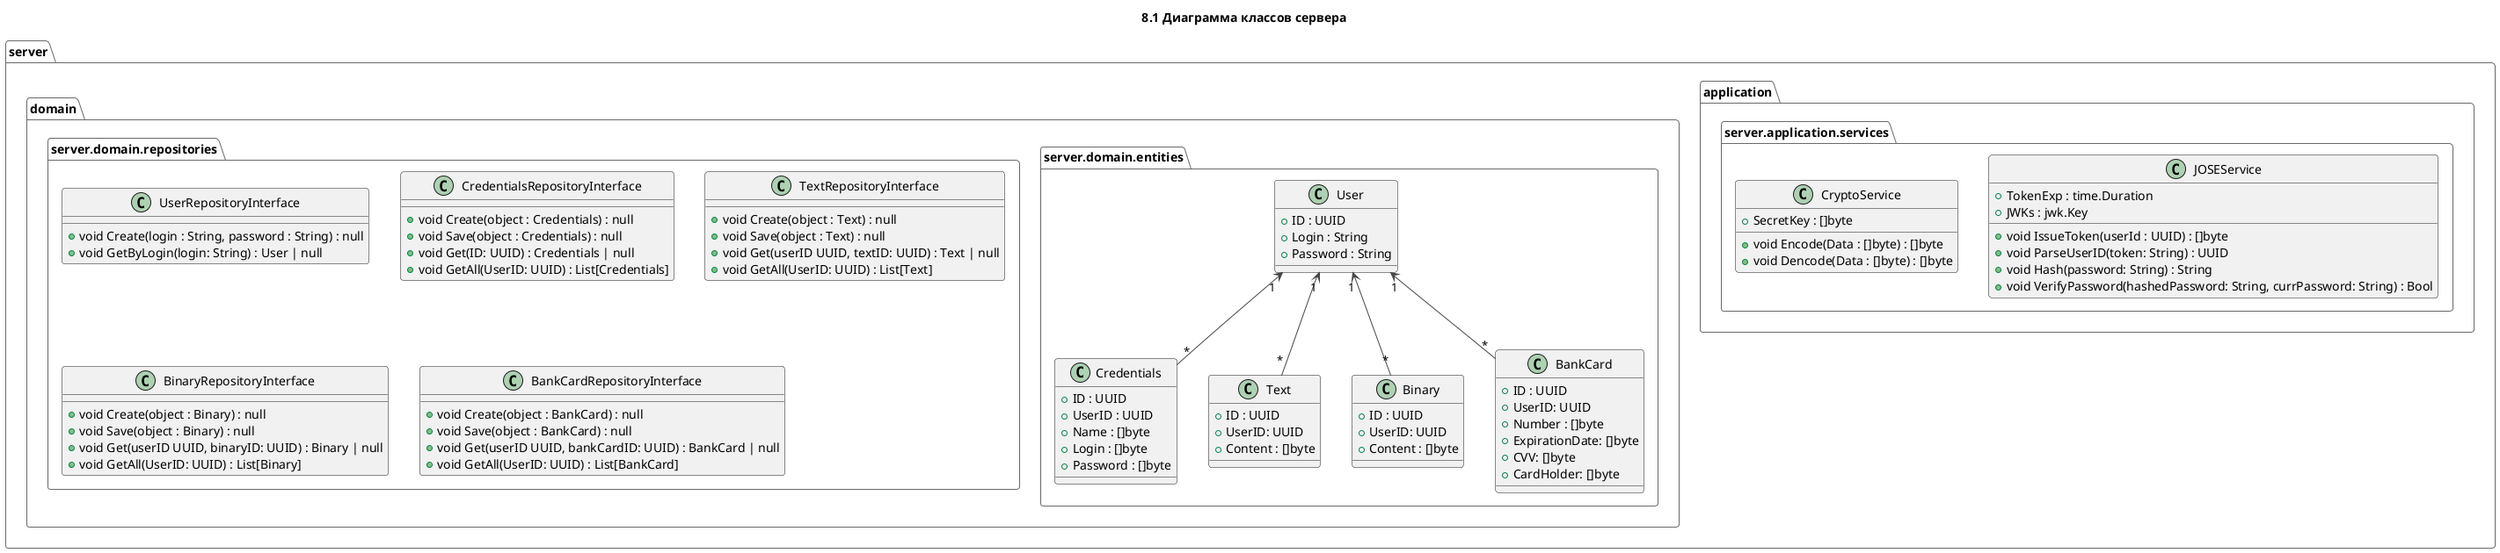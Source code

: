@startuml
!theme vibrant
title: 8.1 Диаграмма классов сервера

namespace server {
    namespace application {
        namespace services {}
    }

    namespace domain {
        namespace entities {}
        namespace repositories {}
    }
}


class server.domain.entities.User {
    + ID : UUID
    + Login : String
    + Password : String
}

class server.domain.entities.Credentials {
    + ID : UUID
    + UserID : UUID
    + Name : []byte
    + Login : []byte
    + Password : []byte
}

class server.domain.entities.Text {
    + ID : UUID
    + UserID: UUID
    + Content : []byte
}

class server.domain.entities.Binary {
    + ID : UUID
    + UserID: UUID
    + Content : []byte
}

class server.domain.entities.BankCard {
    + ID : UUID
    + UserID: UUID
    + Number : []byte
    + ExpirationDate: []byte
    + CVV: []byte
    + CardHolder: []byte
}

class server.domain.repositories.UserRepositoryInterface {
    + void Create(login : String, password : String) : null
    + void GetByLogin(login: String) : User | null
}

class server.domain.repositories.CredentialsRepositoryInterface {
    + void Create(object : Credentials) : null
    + void Save(object : Credentials) : null
    + void Get(ID: UUID) : Credentials | null
    + void GetAll(UserID: UUID) : List[Credentials]
}

class server.domain.repositories.TextRepositoryInterface {
    + void Create(object : Text) : null
    + void Save(object : Text) : null
    + void Get(userID UUID, textID: UUID) : Text | null
    + void GetAll(UserID: UUID) : List[Text]
}

class server.domain.repositories.BinaryRepositoryInterface {
    + void Create(object : Binary) : null
    + void Save(object : Binary) : null
    + void Get(userID UUID, binaryID: UUID) : Binary | null
    + void GetAll(UserID: UUID) : List[Binary]
}

class server.domain.repositories.BankCardRepositoryInterface {
    + void Create(object : BankCard) : null
    + void Save(object : BankCard) : null
    + void Get(userID UUID, bankCardID: UUID) : BankCard | null
    + void GetAll(UserID: UUID) : List[BankCard]
}


class server.application.services.JOSEService {
    + TokenExp : time.Duration
    + JWKs : jwk.Key
    + void IssueToken(userId : UUID) : []byte
    + void ParseUserID(token: String) : UUID
    + void Hash(password: String) : String
    + void VerifyPassword(hashedPassword: String, currPassword: String) : Bool
}

class server.application.services.CryptoService {
    + SecretKey : []byte
    + void Encode(Data : []byte) : []byte
    + void Dencode(Data : []byte) : []byte
}


server.domain.entities.User "1" <-- "*" server.domain.entities.Credentials
server.domain.entities.User "1" <-- "*" server.domain.entities.Text
server.domain.entities.User "1" <-- "*" server.domain.entities.Binary
server.domain.entities.User "1" <-- "*" server.domain.entities.BankCard

@enduml